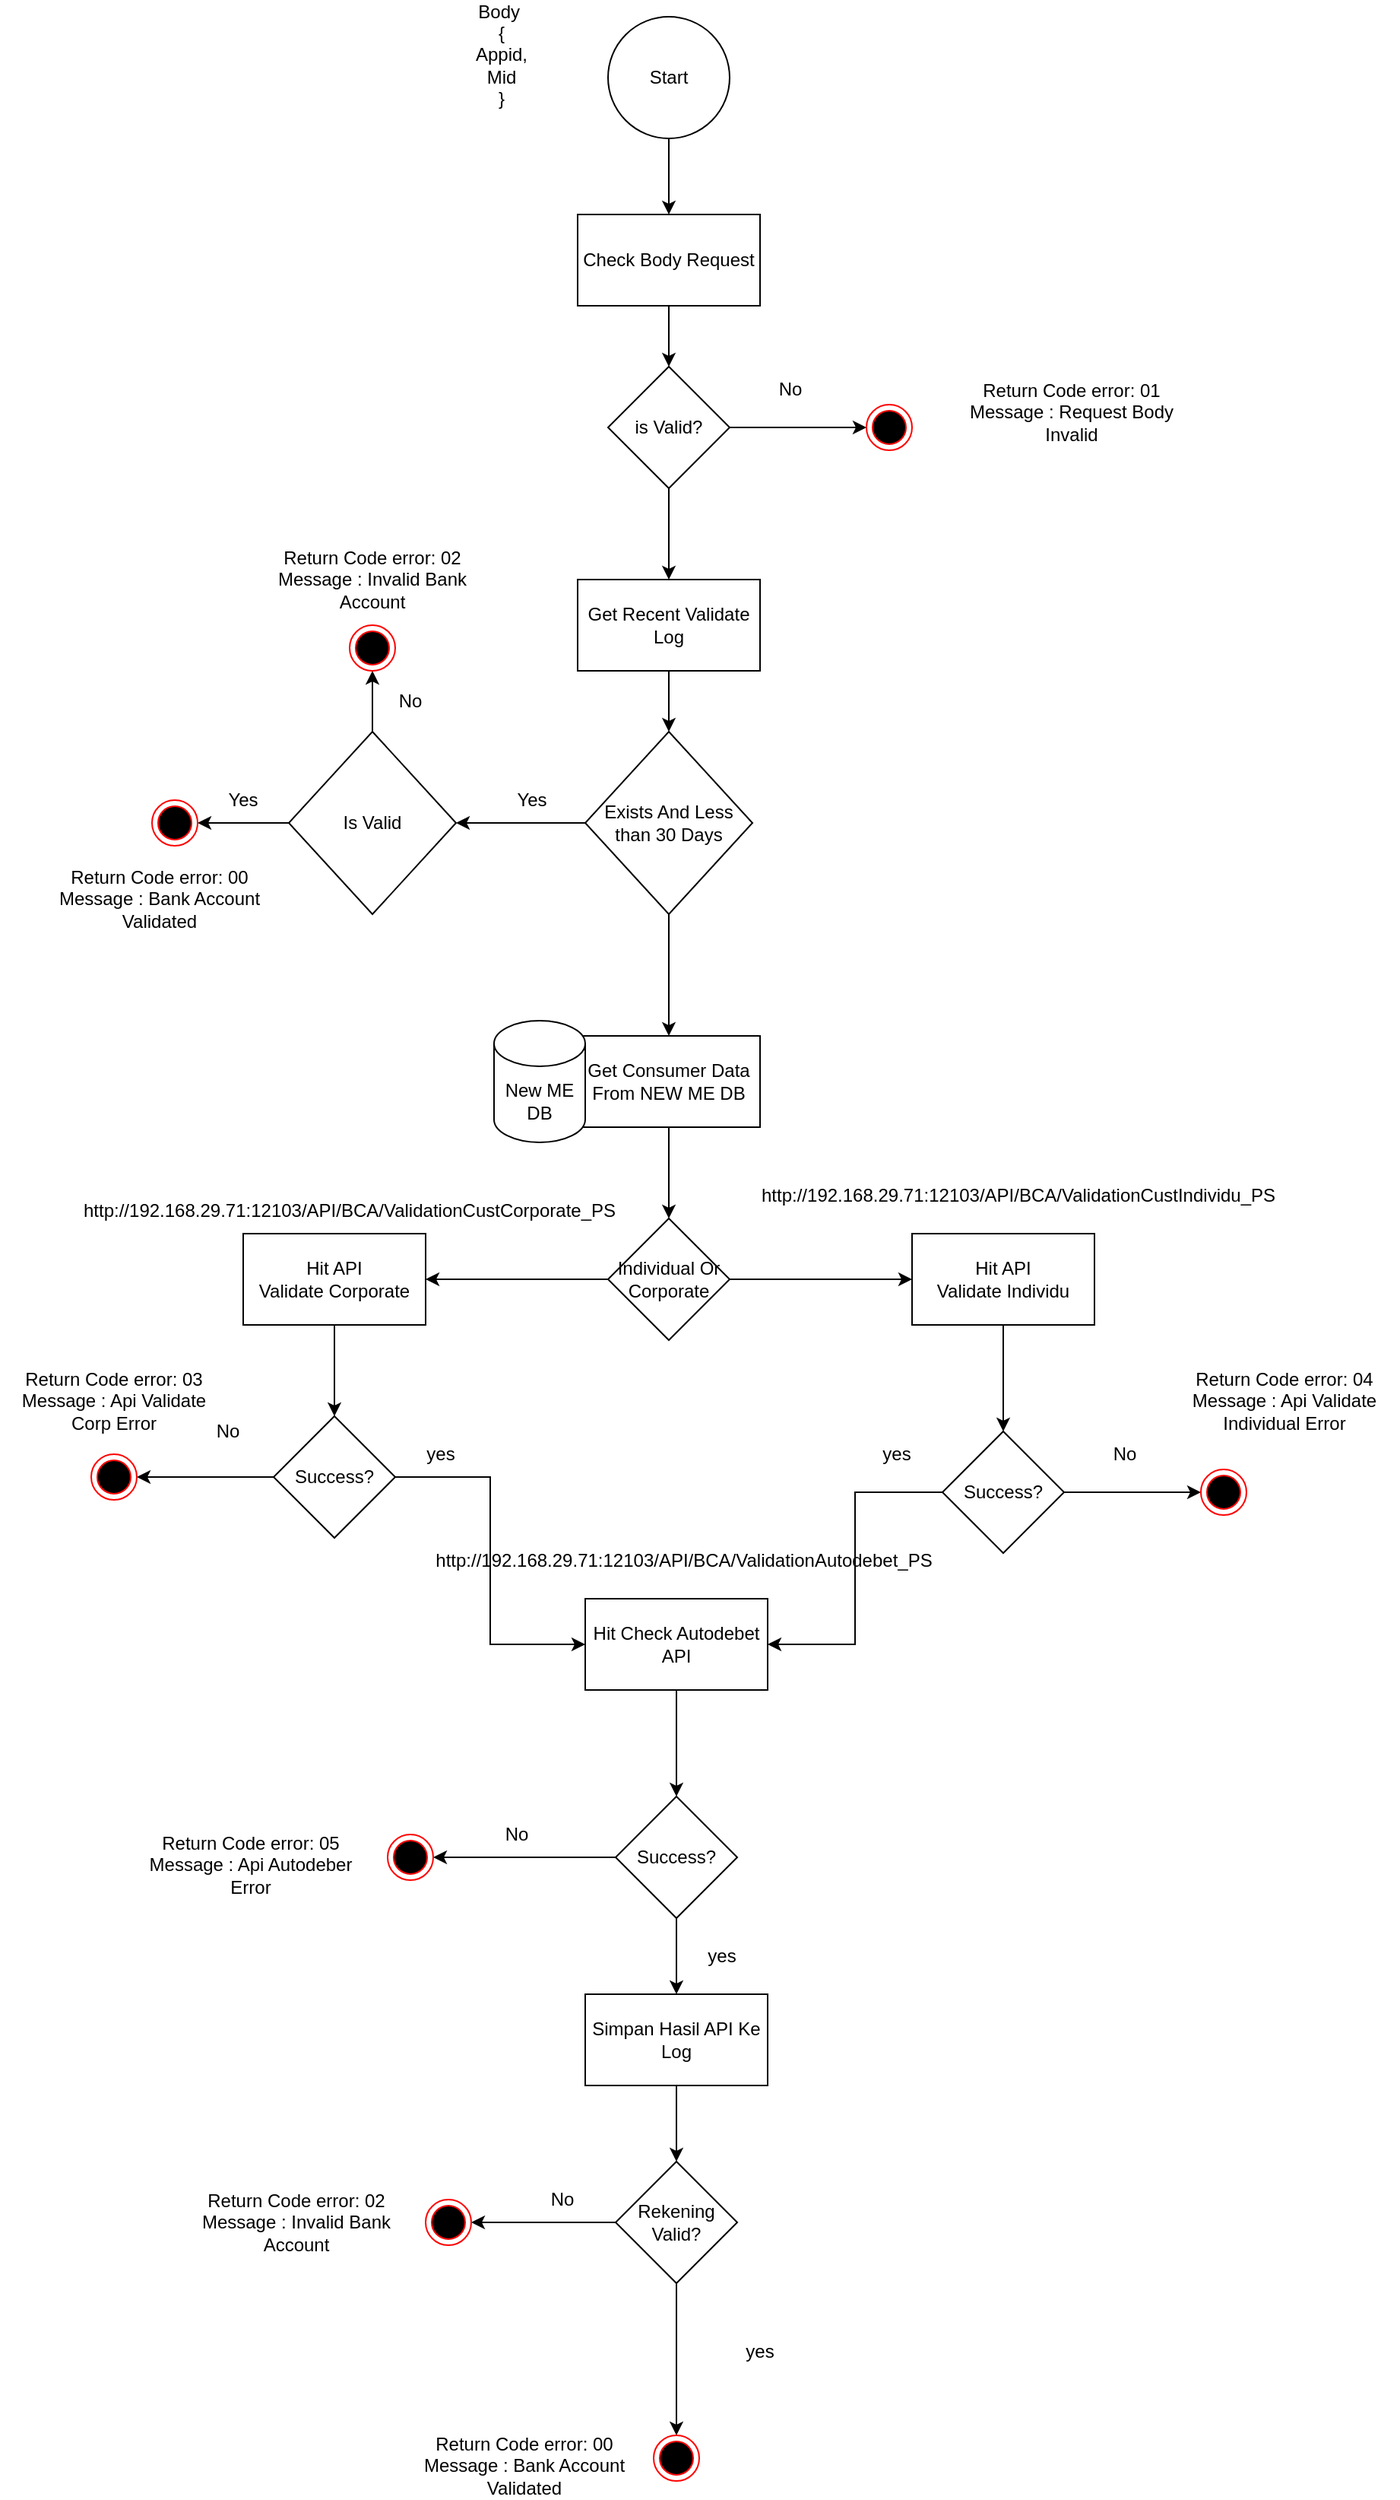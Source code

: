 <mxfile version="20.2.3" type="github">
  <diagram id="t5xKplrfBJIDhrwAUR-L" name="Page-1">
    <mxGraphModel dx="1261" dy="817" grid="1" gridSize="10" guides="1" tooltips="1" connect="1" arrows="1" fold="1" page="1" pageScale="1" pageWidth="850" pageHeight="1100" math="0" shadow="0">
      <root>
        <mxCell id="0" />
        <mxCell id="1" parent="0" />
        <mxCell id="VfWMDwYL2ZwxW0rNEJg2-3" style="edgeStyle=orthogonalEdgeStyle;rounded=0;orthogonalLoop=1;jettySize=auto;html=1;" edge="1" parent="1" source="VfWMDwYL2ZwxW0rNEJg2-1" target="VfWMDwYL2ZwxW0rNEJg2-2">
          <mxGeometry relative="1" as="geometry" />
        </mxCell>
        <mxCell id="VfWMDwYL2ZwxW0rNEJg2-1" value="Start" style="ellipse;whiteSpace=wrap;html=1;aspect=fixed;" vertex="1" parent="1">
          <mxGeometry x="410" y="100" width="80" height="80" as="geometry" />
        </mxCell>
        <mxCell id="VfWMDwYL2ZwxW0rNEJg2-8" style="edgeStyle=orthogonalEdgeStyle;rounded=0;orthogonalLoop=1;jettySize=auto;html=1;" edge="1" parent="1" source="VfWMDwYL2ZwxW0rNEJg2-2" target="VfWMDwYL2ZwxW0rNEJg2-5">
          <mxGeometry relative="1" as="geometry" />
        </mxCell>
        <mxCell id="VfWMDwYL2ZwxW0rNEJg2-2" value="Check Body Request" style="rounded=0;whiteSpace=wrap;html=1;" vertex="1" parent="1">
          <mxGeometry x="390" y="230" width="120" height="60" as="geometry" />
        </mxCell>
        <mxCell id="VfWMDwYL2ZwxW0rNEJg2-7" style="edgeStyle=orthogonalEdgeStyle;rounded=0;orthogonalLoop=1;jettySize=auto;html=1;" edge="1" parent="1" source="VfWMDwYL2ZwxW0rNEJg2-5" target="VfWMDwYL2ZwxW0rNEJg2-6">
          <mxGeometry relative="1" as="geometry" />
        </mxCell>
        <mxCell id="VfWMDwYL2ZwxW0rNEJg2-12" style="edgeStyle=orthogonalEdgeStyle;rounded=0;orthogonalLoop=1;jettySize=auto;html=1;" edge="1" parent="1" source="VfWMDwYL2ZwxW0rNEJg2-5" target="VfWMDwYL2ZwxW0rNEJg2-11">
          <mxGeometry relative="1" as="geometry" />
        </mxCell>
        <mxCell id="VfWMDwYL2ZwxW0rNEJg2-5" value="is Valid?" style="rhombus;whiteSpace=wrap;html=1;" vertex="1" parent="1">
          <mxGeometry x="410" y="330" width="80" height="80" as="geometry" />
        </mxCell>
        <mxCell id="VfWMDwYL2ZwxW0rNEJg2-6" value="" style="ellipse;html=1;shape=endState;fillColor=#000000;strokeColor=#ff0000;" vertex="1" parent="1">
          <mxGeometry x="580" y="355" width="30" height="30" as="geometry" />
        </mxCell>
        <mxCell id="VfWMDwYL2ZwxW0rNEJg2-9" value="No" style="text;html=1;strokeColor=none;fillColor=none;align=center;verticalAlign=middle;whiteSpace=wrap;rounded=0;" vertex="1" parent="1">
          <mxGeometry x="500" y="330" width="60" height="30" as="geometry" />
        </mxCell>
        <mxCell id="VfWMDwYL2ZwxW0rNEJg2-10" value="Return Code error: 01&lt;br&gt;Message : Request Body Invalid" style="text;html=1;strokeColor=none;fillColor=none;align=center;verticalAlign=middle;whiteSpace=wrap;rounded=0;" vertex="1" parent="1">
          <mxGeometry x="640" y="340" width="150" height="40" as="geometry" />
        </mxCell>
        <mxCell id="VfWMDwYL2ZwxW0rNEJg2-14" style="edgeStyle=orthogonalEdgeStyle;rounded=0;orthogonalLoop=1;jettySize=auto;html=1;" edge="1" parent="1" source="VfWMDwYL2ZwxW0rNEJg2-11" target="VfWMDwYL2ZwxW0rNEJg2-13">
          <mxGeometry relative="1" as="geometry" />
        </mxCell>
        <mxCell id="VfWMDwYL2ZwxW0rNEJg2-11" value="Get Recent Validate Log" style="rounded=0;whiteSpace=wrap;html=1;" vertex="1" parent="1">
          <mxGeometry x="390" y="470" width="120" height="60" as="geometry" />
        </mxCell>
        <mxCell id="VfWMDwYL2ZwxW0rNEJg2-16" style="edgeStyle=orthogonalEdgeStyle;rounded=0;orthogonalLoop=1;jettySize=auto;html=1;" edge="1" parent="1" source="VfWMDwYL2ZwxW0rNEJg2-13">
          <mxGeometry relative="1" as="geometry">
            <mxPoint x="310" y="630" as="targetPoint" />
          </mxGeometry>
        </mxCell>
        <mxCell id="VfWMDwYL2ZwxW0rNEJg2-28" style="edgeStyle=orthogonalEdgeStyle;rounded=0;orthogonalLoop=1;jettySize=auto;html=1;" edge="1" parent="1" source="VfWMDwYL2ZwxW0rNEJg2-13" target="VfWMDwYL2ZwxW0rNEJg2-27">
          <mxGeometry relative="1" as="geometry" />
        </mxCell>
        <mxCell id="VfWMDwYL2ZwxW0rNEJg2-13" value="Exists And Less than 30 Days" style="rhombus;whiteSpace=wrap;html=1;" vertex="1" parent="1">
          <mxGeometry x="395" y="570" width="110" height="120" as="geometry" />
        </mxCell>
        <mxCell id="VfWMDwYL2ZwxW0rNEJg2-20" style="edgeStyle=orthogonalEdgeStyle;rounded=0;orthogonalLoop=1;jettySize=auto;html=1;" edge="1" parent="1" source="VfWMDwYL2ZwxW0rNEJg2-17" target="VfWMDwYL2ZwxW0rNEJg2-19">
          <mxGeometry relative="1" as="geometry" />
        </mxCell>
        <mxCell id="VfWMDwYL2ZwxW0rNEJg2-22" style="edgeStyle=orthogonalEdgeStyle;rounded=0;orthogonalLoop=1;jettySize=auto;html=1;" edge="1" parent="1" source="VfWMDwYL2ZwxW0rNEJg2-17" target="VfWMDwYL2ZwxW0rNEJg2-21">
          <mxGeometry relative="1" as="geometry" />
        </mxCell>
        <mxCell id="VfWMDwYL2ZwxW0rNEJg2-17" value="Is Valid" style="rhombus;whiteSpace=wrap;html=1;" vertex="1" parent="1">
          <mxGeometry x="200" y="570" width="110" height="120" as="geometry" />
        </mxCell>
        <mxCell id="VfWMDwYL2ZwxW0rNEJg2-18" value="Yes" style="text;html=1;strokeColor=none;fillColor=none;align=center;verticalAlign=middle;whiteSpace=wrap;rounded=0;" vertex="1" parent="1">
          <mxGeometry x="330" y="600" width="60" height="30" as="geometry" />
        </mxCell>
        <mxCell id="VfWMDwYL2ZwxW0rNEJg2-19" value="" style="ellipse;html=1;shape=endState;fillColor=#000000;strokeColor=#ff0000;" vertex="1" parent="1">
          <mxGeometry x="240" y="500" width="30" height="30" as="geometry" />
        </mxCell>
        <mxCell id="VfWMDwYL2ZwxW0rNEJg2-21" value="" style="ellipse;html=1;shape=endState;fillColor=#000000;strokeColor=#ff0000;" vertex="1" parent="1">
          <mxGeometry x="110" y="615" width="30" height="30" as="geometry" />
        </mxCell>
        <mxCell id="VfWMDwYL2ZwxW0rNEJg2-23" value="Yes" style="text;html=1;strokeColor=none;fillColor=none;align=center;verticalAlign=middle;whiteSpace=wrap;rounded=0;" vertex="1" parent="1">
          <mxGeometry x="140" y="600" width="60" height="30" as="geometry" />
        </mxCell>
        <mxCell id="VfWMDwYL2ZwxW0rNEJg2-24" value="No" style="text;html=1;strokeColor=none;fillColor=none;align=center;verticalAlign=middle;whiteSpace=wrap;rounded=0;" vertex="1" parent="1">
          <mxGeometry x="250" y="535" width="60" height="30" as="geometry" />
        </mxCell>
        <mxCell id="VfWMDwYL2ZwxW0rNEJg2-25" value="Return Code error: 02&lt;br&gt;Message : Invalid Bank Account" style="text;html=1;strokeColor=none;fillColor=none;align=center;verticalAlign=middle;whiteSpace=wrap;rounded=0;" vertex="1" parent="1">
          <mxGeometry x="180" y="450" width="150" height="40" as="geometry" />
        </mxCell>
        <mxCell id="VfWMDwYL2ZwxW0rNEJg2-26" value="Return Code error: 00&lt;br&gt;Message : Bank Account Validated" style="text;html=1;strokeColor=none;fillColor=none;align=center;verticalAlign=middle;whiteSpace=wrap;rounded=0;" vertex="1" parent="1">
          <mxGeometry x="40" y="660" width="150" height="40" as="geometry" />
        </mxCell>
        <mxCell id="VfWMDwYL2ZwxW0rNEJg2-31" style="edgeStyle=orthogonalEdgeStyle;rounded=0;orthogonalLoop=1;jettySize=auto;html=1;" edge="1" parent="1" source="VfWMDwYL2ZwxW0rNEJg2-27" target="VfWMDwYL2ZwxW0rNEJg2-30">
          <mxGeometry relative="1" as="geometry" />
        </mxCell>
        <mxCell id="VfWMDwYL2ZwxW0rNEJg2-27" value="Get Consumer Data From NEW ME DB" style="rounded=0;whiteSpace=wrap;html=1;" vertex="1" parent="1">
          <mxGeometry x="390" y="770" width="120" height="60" as="geometry" />
        </mxCell>
        <mxCell id="VfWMDwYL2ZwxW0rNEJg2-29" value="New ME DB" style="shape=cylinder3;whiteSpace=wrap;html=1;boundedLbl=1;backgroundOutline=1;size=15;" vertex="1" parent="1">
          <mxGeometry x="335" y="760" width="60" height="80" as="geometry" />
        </mxCell>
        <mxCell id="VfWMDwYL2ZwxW0rNEJg2-33" style="edgeStyle=orthogonalEdgeStyle;rounded=0;orthogonalLoop=1;jettySize=auto;html=1;" edge="1" parent="1" source="VfWMDwYL2ZwxW0rNEJg2-30" target="VfWMDwYL2ZwxW0rNEJg2-32">
          <mxGeometry relative="1" as="geometry" />
        </mxCell>
        <mxCell id="VfWMDwYL2ZwxW0rNEJg2-40" style="edgeStyle=orthogonalEdgeStyle;rounded=0;orthogonalLoop=1;jettySize=auto;html=1;" edge="1" parent="1" source="VfWMDwYL2ZwxW0rNEJg2-30" target="VfWMDwYL2ZwxW0rNEJg2-39">
          <mxGeometry relative="1" as="geometry" />
        </mxCell>
        <mxCell id="VfWMDwYL2ZwxW0rNEJg2-30" value="Individual Or Corporate" style="rhombus;whiteSpace=wrap;html=1;" vertex="1" parent="1">
          <mxGeometry x="410" y="890" width="80" height="80" as="geometry" />
        </mxCell>
        <mxCell id="VfWMDwYL2ZwxW0rNEJg2-38" value="" style="edgeStyle=orthogonalEdgeStyle;rounded=0;orthogonalLoop=1;jettySize=auto;html=1;" edge="1" parent="1" source="VfWMDwYL2ZwxW0rNEJg2-32" target="VfWMDwYL2ZwxW0rNEJg2-36">
          <mxGeometry relative="1" as="geometry" />
        </mxCell>
        <mxCell id="VfWMDwYL2ZwxW0rNEJg2-32" value="Hit API&lt;br&gt;Validate Corporate" style="rounded=0;whiteSpace=wrap;html=1;" vertex="1" parent="1">
          <mxGeometry x="170" y="900" width="120" height="60" as="geometry" />
        </mxCell>
        <mxCell id="VfWMDwYL2ZwxW0rNEJg2-35" value="http://192.168.29.71:12103/API/BCA/ValidationCustCorporate_PS" style="text;html=1;strokeColor=none;fillColor=none;align=center;verticalAlign=middle;whiteSpace=wrap;rounded=0;" vertex="1" parent="1">
          <mxGeometry x="210" y="870" width="60" height="30" as="geometry" />
        </mxCell>
        <mxCell id="VfWMDwYL2ZwxW0rNEJg2-46" style="edgeStyle=orthogonalEdgeStyle;rounded=0;orthogonalLoop=1;jettySize=auto;html=1;entryX=1;entryY=0.5;entryDx=0;entryDy=0;" edge="1" parent="1" source="VfWMDwYL2ZwxW0rNEJg2-36" target="VfWMDwYL2ZwxW0rNEJg2-43">
          <mxGeometry relative="1" as="geometry" />
        </mxCell>
        <mxCell id="VfWMDwYL2ZwxW0rNEJg2-53" style="edgeStyle=orthogonalEdgeStyle;rounded=0;orthogonalLoop=1;jettySize=auto;html=1;entryX=0;entryY=0.5;entryDx=0;entryDy=0;" edge="1" parent="1" source="VfWMDwYL2ZwxW0rNEJg2-36" target="VfWMDwYL2ZwxW0rNEJg2-52">
          <mxGeometry relative="1" as="geometry" />
        </mxCell>
        <mxCell id="VfWMDwYL2ZwxW0rNEJg2-36" value="Success?" style="rhombus;whiteSpace=wrap;html=1;" vertex="1" parent="1">
          <mxGeometry x="190" y="1020" width="80" height="80" as="geometry" />
        </mxCell>
        <mxCell id="VfWMDwYL2ZwxW0rNEJg2-42" style="edgeStyle=orthogonalEdgeStyle;rounded=0;orthogonalLoop=1;jettySize=auto;html=1;" edge="1" parent="1" source="VfWMDwYL2ZwxW0rNEJg2-39" target="VfWMDwYL2ZwxW0rNEJg2-41">
          <mxGeometry relative="1" as="geometry" />
        </mxCell>
        <mxCell id="VfWMDwYL2ZwxW0rNEJg2-39" value="Hit API&lt;br&gt;Validate Individu" style="rounded=0;whiteSpace=wrap;html=1;" vertex="1" parent="1">
          <mxGeometry x="610" y="900" width="120" height="60" as="geometry" />
        </mxCell>
        <mxCell id="VfWMDwYL2ZwxW0rNEJg2-45" style="edgeStyle=orthogonalEdgeStyle;rounded=0;orthogonalLoop=1;jettySize=auto;html=1;entryX=0;entryY=0.5;entryDx=0;entryDy=0;" edge="1" parent="1" source="VfWMDwYL2ZwxW0rNEJg2-41" target="VfWMDwYL2ZwxW0rNEJg2-44">
          <mxGeometry relative="1" as="geometry" />
        </mxCell>
        <mxCell id="VfWMDwYL2ZwxW0rNEJg2-54" style="edgeStyle=orthogonalEdgeStyle;rounded=0;orthogonalLoop=1;jettySize=auto;html=1;entryX=1;entryY=0.5;entryDx=0;entryDy=0;" edge="1" parent="1" source="VfWMDwYL2ZwxW0rNEJg2-41" target="VfWMDwYL2ZwxW0rNEJg2-52">
          <mxGeometry relative="1" as="geometry" />
        </mxCell>
        <mxCell id="VfWMDwYL2ZwxW0rNEJg2-41" value="Success?" style="rhombus;whiteSpace=wrap;html=1;" vertex="1" parent="1">
          <mxGeometry x="630" y="1030" width="80" height="80" as="geometry" />
        </mxCell>
        <mxCell id="VfWMDwYL2ZwxW0rNEJg2-43" value="" style="ellipse;html=1;shape=endState;fillColor=#000000;strokeColor=#ff0000;" vertex="1" parent="1">
          <mxGeometry x="70" y="1045" width="30" height="30" as="geometry" />
        </mxCell>
        <mxCell id="VfWMDwYL2ZwxW0rNEJg2-44" value="" style="ellipse;html=1;shape=endState;fillColor=#000000;strokeColor=#ff0000;" vertex="1" parent="1">
          <mxGeometry x="800" y="1055" width="30" height="30" as="geometry" />
        </mxCell>
        <mxCell id="VfWMDwYL2ZwxW0rNEJg2-47" value="http://192.168.29.71:12103/API/BCA/ValidationCustIndividu_PS" style="text;html=1;strokeColor=none;fillColor=none;align=center;verticalAlign=middle;whiteSpace=wrap;rounded=0;" vertex="1" parent="1">
          <mxGeometry x="650" y="860" width="60" height="30" as="geometry" />
        </mxCell>
        <mxCell id="VfWMDwYL2ZwxW0rNEJg2-48" value="No" style="text;html=1;strokeColor=none;fillColor=none;align=center;verticalAlign=middle;whiteSpace=wrap;rounded=0;" vertex="1" parent="1">
          <mxGeometry x="130" y="1015" width="60" height="30" as="geometry" />
        </mxCell>
        <mxCell id="VfWMDwYL2ZwxW0rNEJg2-50" value="No" style="text;html=1;strokeColor=none;fillColor=none;align=center;verticalAlign=middle;whiteSpace=wrap;rounded=0;" vertex="1" parent="1">
          <mxGeometry x="720" y="1030" width="60" height="30" as="geometry" />
        </mxCell>
        <mxCell id="VfWMDwYL2ZwxW0rNEJg2-56" style="edgeStyle=orthogonalEdgeStyle;rounded=0;orthogonalLoop=1;jettySize=auto;html=1;" edge="1" parent="1" source="VfWMDwYL2ZwxW0rNEJg2-52" target="VfWMDwYL2ZwxW0rNEJg2-55">
          <mxGeometry relative="1" as="geometry" />
        </mxCell>
        <mxCell id="VfWMDwYL2ZwxW0rNEJg2-52" value="Hit Check Autodebet API" style="rounded=0;whiteSpace=wrap;html=1;" vertex="1" parent="1">
          <mxGeometry x="395" y="1140" width="120" height="60" as="geometry" />
        </mxCell>
        <mxCell id="VfWMDwYL2ZwxW0rNEJg2-58" style="edgeStyle=orthogonalEdgeStyle;rounded=0;orthogonalLoop=1;jettySize=auto;html=1;" edge="1" parent="1" source="VfWMDwYL2ZwxW0rNEJg2-55" target="VfWMDwYL2ZwxW0rNEJg2-57">
          <mxGeometry relative="1" as="geometry" />
        </mxCell>
        <mxCell id="VfWMDwYL2ZwxW0rNEJg2-64" style="edgeStyle=orthogonalEdgeStyle;rounded=0;orthogonalLoop=1;jettySize=auto;html=1;" edge="1" parent="1" source="VfWMDwYL2ZwxW0rNEJg2-55" target="VfWMDwYL2ZwxW0rNEJg2-62">
          <mxGeometry relative="1" as="geometry" />
        </mxCell>
        <mxCell id="VfWMDwYL2ZwxW0rNEJg2-55" value="Success?" style="rhombus;whiteSpace=wrap;html=1;" vertex="1" parent="1">
          <mxGeometry x="415" y="1270" width="80" height="80" as="geometry" />
        </mxCell>
        <mxCell id="VfWMDwYL2ZwxW0rNEJg2-57" value="" style="ellipse;html=1;shape=endState;fillColor=#000000;strokeColor=#ff0000;" vertex="1" parent="1">
          <mxGeometry x="265" y="1295" width="30" height="30" as="geometry" />
        </mxCell>
        <mxCell id="VfWMDwYL2ZwxW0rNEJg2-59" value="Body&amp;nbsp;&lt;br&gt;{&lt;br&gt;Appid,&lt;br&gt;Mid&lt;br&gt;}" style="text;html=1;strokeColor=none;fillColor=none;align=center;verticalAlign=middle;whiteSpace=wrap;rounded=0;" vertex="1" parent="1">
          <mxGeometry x="310" y="110" width="60" height="30" as="geometry" />
        </mxCell>
        <mxCell id="VfWMDwYL2ZwxW0rNEJg2-60" value="http://192.168.29.71:12103/API/BCA/ValidationAutodebet_PS" style="text;html=1;strokeColor=none;fillColor=none;align=center;verticalAlign=middle;whiteSpace=wrap;rounded=0;" vertex="1" parent="1">
          <mxGeometry x="430" y="1100" width="60" height="30" as="geometry" />
        </mxCell>
        <mxCell id="VfWMDwYL2ZwxW0rNEJg2-65" style="edgeStyle=orthogonalEdgeStyle;rounded=0;orthogonalLoop=1;jettySize=auto;html=1;" edge="1" parent="1" source="VfWMDwYL2ZwxW0rNEJg2-62" target="VfWMDwYL2ZwxW0rNEJg2-63">
          <mxGeometry relative="1" as="geometry" />
        </mxCell>
        <mxCell id="VfWMDwYL2ZwxW0rNEJg2-62" value="Simpan Hasil API Ke Log" style="rounded=0;whiteSpace=wrap;html=1;" vertex="1" parent="1">
          <mxGeometry x="395" y="1400" width="120" height="60" as="geometry" />
        </mxCell>
        <mxCell id="VfWMDwYL2ZwxW0rNEJg2-69" style="edgeStyle=orthogonalEdgeStyle;rounded=0;orthogonalLoop=1;jettySize=auto;html=1;entryX=1;entryY=0.5;entryDx=0;entryDy=0;" edge="1" parent="1" source="VfWMDwYL2ZwxW0rNEJg2-63" target="VfWMDwYL2ZwxW0rNEJg2-66">
          <mxGeometry relative="1" as="geometry" />
        </mxCell>
        <mxCell id="VfWMDwYL2ZwxW0rNEJg2-72" style="edgeStyle=orthogonalEdgeStyle;rounded=0;orthogonalLoop=1;jettySize=auto;html=1;entryX=0.5;entryY=0;entryDx=0;entryDy=0;" edge="1" parent="1" source="VfWMDwYL2ZwxW0rNEJg2-63" target="VfWMDwYL2ZwxW0rNEJg2-67">
          <mxGeometry relative="1" as="geometry" />
        </mxCell>
        <mxCell id="VfWMDwYL2ZwxW0rNEJg2-63" value="Rekening Valid?" style="rhombus;whiteSpace=wrap;html=1;" vertex="1" parent="1">
          <mxGeometry x="415" y="1510" width="80" height="80" as="geometry" />
        </mxCell>
        <mxCell id="VfWMDwYL2ZwxW0rNEJg2-66" value="" style="ellipse;html=1;shape=endState;fillColor=#000000;strokeColor=#ff0000;" vertex="1" parent="1">
          <mxGeometry x="290" y="1535" width="30" height="30" as="geometry" />
        </mxCell>
        <mxCell id="VfWMDwYL2ZwxW0rNEJg2-67" value="" style="ellipse;html=1;shape=endState;fillColor=#000000;strokeColor=#ff0000;" vertex="1" parent="1">
          <mxGeometry x="440" y="1690" width="30" height="30" as="geometry" />
        </mxCell>
        <mxCell id="VfWMDwYL2ZwxW0rNEJg2-73" value="No" style="text;html=1;strokeColor=none;fillColor=none;align=center;verticalAlign=middle;whiteSpace=wrap;rounded=0;" vertex="1" parent="1">
          <mxGeometry x="320" y="1280" width="60" height="30" as="geometry" />
        </mxCell>
        <mxCell id="VfWMDwYL2ZwxW0rNEJg2-74" value="No" style="text;html=1;strokeColor=none;fillColor=none;align=center;verticalAlign=middle;whiteSpace=wrap;rounded=0;" vertex="1" parent="1">
          <mxGeometry x="350" y="1520" width="60" height="30" as="geometry" />
        </mxCell>
        <mxCell id="VfWMDwYL2ZwxW0rNEJg2-75" value="yes" style="text;html=1;strokeColor=none;fillColor=none;align=center;verticalAlign=middle;whiteSpace=wrap;rounded=0;" vertex="1" parent="1">
          <mxGeometry x="570" y="1030" width="60" height="30" as="geometry" />
        </mxCell>
        <mxCell id="VfWMDwYL2ZwxW0rNEJg2-76" value="yes" style="text;html=1;strokeColor=none;fillColor=none;align=center;verticalAlign=middle;whiteSpace=wrap;rounded=0;" vertex="1" parent="1">
          <mxGeometry x="270" y="1030" width="60" height="30" as="geometry" />
        </mxCell>
        <mxCell id="VfWMDwYL2ZwxW0rNEJg2-77" value="yes" style="text;html=1;strokeColor=none;fillColor=none;align=center;verticalAlign=middle;whiteSpace=wrap;rounded=0;" vertex="1" parent="1">
          <mxGeometry x="455" y="1360" width="60" height="30" as="geometry" />
        </mxCell>
        <mxCell id="VfWMDwYL2ZwxW0rNEJg2-78" value="yes" style="text;html=1;strokeColor=none;fillColor=none;align=center;verticalAlign=middle;whiteSpace=wrap;rounded=0;" vertex="1" parent="1">
          <mxGeometry x="480" y="1620" width="60" height="30" as="geometry" />
        </mxCell>
        <mxCell id="VfWMDwYL2ZwxW0rNEJg2-79" value="Return Code error: 00&lt;br&gt;Message : Bank Account Validated" style="text;html=1;strokeColor=none;fillColor=none;align=center;verticalAlign=middle;whiteSpace=wrap;rounded=0;" vertex="1" parent="1">
          <mxGeometry x="280" y="1690" width="150" height="40" as="geometry" />
        </mxCell>
        <mxCell id="VfWMDwYL2ZwxW0rNEJg2-80" value="Return Code error: 02&lt;br&gt;Message : Invalid Bank Account" style="text;html=1;strokeColor=none;fillColor=none;align=center;verticalAlign=middle;whiteSpace=wrap;rounded=0;" vertex="1" parent="1">
          <mxGeometry x="130" y="1530" width="150" height="40" as="geometry" />
        </mxCell>
        <mxCell id="VfWMDwYL2ZwxW0rNEJg2-81" value="Return Code error: 05&lt;span style=&quot;color: rgba(0, 0, 0, 0); font-family: monospace; font-size: 0px; text-align: start;&quot;&gt;%3CmxGraphModel%3E%3Croot%3E%3CmxCell%20id%3D%220%22%2F%3E%3CmxCell%20id%3D%221%22%20parent%3D%220%22%2F%3E%3CmxCell%20id%3D%222%22%20value%3D%22Return%20Code%20error%3A%2002%26lt%3Bbr%26gt%3BMessage%20%3A%20Invalid%20Bank%20Account%22%20style%3D%22text%3Bhtml%3D1%3BstrokeColor%3Dnone%3BfillColor%3Dnone%3Balign%3Dcenter%3BverticalAlign%3Dmiddle%3BwhiteSpace%3Dwrap%3Brounded%3D0%3B%22%20vertex%3D%221%22%20parent%3D%221%22%3E%3CmxGeometry%20x%3D%22130%22%20y%3D%221530%22%20width%3D%22150%22%20height%3D%2240%22%20as%3D%22geometry%22%2F%3E%3C%2FmxCell%3E%3C%2Froot%3E%3C%2FmxGraphModel%3E&lt;/span&gt;&lt;br&gt;Message : Api Autodeber Error" style="text;html=1;strokeColor=none;fillColor=none;align=center;verticalAlign=middle;whiteSpace=wrap;rounded=0;" vertex="1" parent="1">
          <mxGeometry x="100" y="1295" width="150" height="40" as="geometry" />
        </mxCell>
        <mxCell id="VfWMDwYL2ZwxW0rNEJg2-82" value="Return Code error: 03&lt;span style=&quot;color: rgba(0, 0, 0, 0); font-family: monospace; font-size: 0px; text-align: start;&quot;&gt;%3CmxGraphModel%3E%3Croot%3E%3CmxCell%20id%3D%220%22%2F%3E%3CmxCell%20id%3D%221%22%20parent%3D%220%22%2F%3E%3CmxCell%20id%3D%222%22%20value%3D%22Return%20Code%20error%3A%2002%26lt%3Bbr%26gt%3BMessage%20%3A%20Invalid%20Bank%20Account%22%20style%3D%22text%3Bhtml%3D1%3BstrokeColor%3Dnone%3BfillColor%3Dnone%3Balign%3Dcenter%3BverticalAlign%3Dmiddle%3BwhiteSpace%3Dwrap%3Brounded%3D0%3B%22%20vertex%3D%221%22%20parent%3D%221%22%3E%3CmxGeometry%20x%3D%22130%22%20y%3D%221530%22%20width%3D%22150%22%20height%3D%2240%22%20as%3D%22geometry%22%2F%3E%3C%2FmxCell%3E%3C%2Froot%3E%3C%2FmxGraphModel%3E&lt;/span&gt;&lt;br&gt;Message : Api Validate Corp Error" style="text;html=1;strokeColor=none;fillColor=none;align=center;verticalAlign=middle;whiteSpace=wrap;rounded=0;" vertex="1" parent="1">
          <mxGeometry x="10" y="990" width="150" height="40" as="geometry" />
        </mxCell>
        <mxCell id="VfWMDwYL2ZwxW0rNEJg2-83" value="Return Code error: 04&lt;span style=&quot;color: rgba(0, 0, 0, 0); font-family: monospace; font-size: 0px; text-align: start;&quot;&gt;%3CmxGraphModel%3E%3Croot%3E%3CmxCell%20id%3D%220%22%2F%3E%3CmxCell%20id%3D%221%22%20parent%3D%220%22%2F%3E%3CmxCell%20id%3D%222%22%20value%3D%22Return%20Code%20error%3A%2002%26lt%3Bbr%26gt%3BMessage%20%3A%20Invalid%20Bank%20Account%22%20style%3D%22text%3Bhtml%3D1%3BstrokeColor%3Dnone%3BfillColor%3Dnone%3Balign%3Dcenter%3BverticalAlign%3Dmiddle%3BwhiteSpace%3Dwrap%3Brounded%3D0%3B%22%20vertex%3D%221%22%20parent%3D%221%22%3E%3CmxGeometry%20x%3D%22130%22%20y%3D%221530%22%20width%3D%22150%22%20height%3D%2240%22%20as%3D%22geometry%22%2F%3E%3C%2FmxCell%3E%3C%2Froot%3E%3C%2FmxGraphModel%3E&lt;/span&gt;&lt;br&gt;Message : Api Validate Individual Error" style="text;html=1;strokeColor=none;fillColor=none;align=center;verticalAlign=middle;whiteSpace=wrap;rounded=0;" vertex="1" parent="1">
          <mxGeometry x="780" y="990" width="150" height="40" as="geometry" />
        </mxCell>
      </root>
    </mxGraphModel>
  </diagram>
</mxfile>
